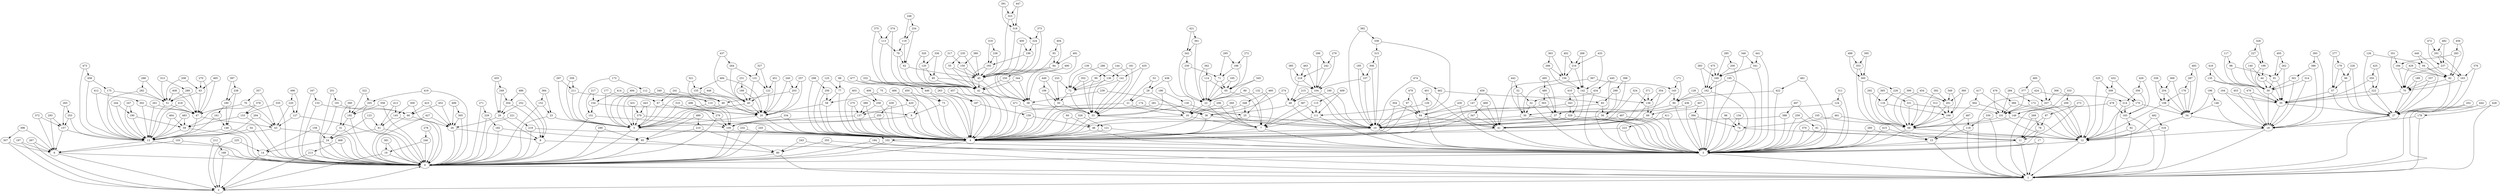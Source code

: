 digraph {
	0 [label=0]
	1 [label=1]
	2 [label=2]
	3 [label=3]
	4 [label=4]
	5 [label=5]
	6 [label=6]
	7 [label=7]
	8 [label=8]
	9 [label=9]
	10 [label=10]
	11 [label=11]
	12 [label=12]
	13 [label=13]
	14 [label=14]
	15 [label=15]
	16 [label=16]
	17 [label=17]
	18 [label=18]
	19 [label=19]
	20 [label=20]
	21 [label=21]
	22 [label=22]
	23 [label=23]
	24 [label=24]
	25 [label=25]
	26 [label=26]
	27 [label=27]
	28 [label=28]
	29 [label=29]
	30 [label=30]
	31 [label=31]
	32 [label=32]
	33 [label=33]
	34 [label=34]
	35 [label=35]
	36 [label=36]
	37 [label=37]
	38 [label=38]
	39 [label=39]
	40 [label=40]
	41 [label=41]
	42 [label=42]
	43 [label=43]
	44 [label=44]
	45 [label=45]
	46 [label=46]
	47 [label=47]
	48 [label=48]
	49 [label=49]
	50 [label=50]
	51 [label=51]
	52 [label=52]
	53 [label=53]
	54 [label=54]
	55 [label=55]
	56 [label=56]
	57 [label=57]
	58 [label=58]
	59 [label=59]
	60 [label=60]
	61 [label=61]
	62 [label=62]
	63 [label=63]
	64 [label=64]
	65 [label=65]
	66 [label=66]
	67 [label=67]
	68 [label=68]
	69 [label=69]
	70 [label=70]
	71 [label=71]
	72 [label=72]
	73 [label=73]
	74 [label=74]
	75 [label=75]
	76 [label=76]
	77 [label=77]
	78 [label=78]
	79 [label=79]
	80 [label=80]
	81 [label=81]
	82 [label=82]
	83 [label=83]
	84 [label=84]
	85 [label=85]
	86 [label=86]
	87 [label=87]
	88 [label=88]
	89 [label=89]
	90 [label=90]
	91 [label=91]
	92 [label=92]
	93 [label=93]
	94 [label=94]
	95 [label=95]
	96 [label=96]
	97 [label=97]
	98 [label=98]
	99 [label=99]
	100 [label=100]
	101 [label=101]
	102 [label=102]
	103 [label=103]
	104 [label=104]
	105 [label=105]
	106 [label=106]
	107 [label=107]
	108 [label=108]
	109 [label=109]
	110 [label=110]
	111 [label=111]
	112 [label=112]
	113 [label=113]
	114 [label=114]
	115 [label=115]
	116 [label=116]
	117 [label=117]
	118 [label=118]
	119 [label=119]
	120 [label=120]
	121 [label=121]
	122 [label=122]
	123 [label=123]
	124 [label=124]
	125 [label=125]
	126 [label=126]
	127 [label=127]
	128 [label=128]
	129 [label=129]
	130 [label=130]
	131 [label=131]
	132 [label=132]
	133 [label=133]
	134 [label=134]
	135 [label=135]
	136 [label=136]
	137 [label=137]
	138 [label=138]
	139 [label=139]
	140 [label=140]
	141 [label=141]
	142 [label=142]
	143 [label=143]
	144 [label=144]
	145 [label=145]
	146 [label=146]
	147 [label=147]
	148 [label=148]
	149 [label=149]
	150 [label=150]
	151 [label=151]
	152 [label=152]
	153 [label=153]
	154 [label=154]
	155 [label=155]
	156 [label=156]
	157 [label=157]
	158 [label=158]
	159 [label=159]
	160 [label=160]
	161 [label=161]
	162 [label=162]
	163 [label=163]
	164 [label=164]
	165 [label=165]
	166 [label=166]
	167 [label=167]
	168 [label=168]
	169 [label=169]
	170 [label=170]
	171 [label=171]
	172 [label=172]
	173 [label=173]
	174 [label=174]
	175 [label=175]
	176 [label=176]
	177 [label=177]
	178 [label=178]
	179 [label=179]
	180 [label=180]
	181 [label=181]
	182 [label=182]
	183 [label=183]
	184 [label=184]
	185 [label=185]
	186 [label=186]
	187 [label=187]
	188 [label=188]
	189 [label=189]
	190 [label=190]
	191 [label=191]
	192 [label=192]
	193 [label=193]
	194 [label=194]
	195 [label=195]
	196 [label=196]
	197 [label=197]
	198 [label=198]
	199 [label=199]
	200 [label=200]
	201 [label=201]
	202 [label=202]
	203 [label=203]
	204 [label=204]
	205 [label=205]
	206 [label=206]
	207 [label=207]
	208 [label=208]
	209 [label=209]
	210 [label=210]
	211 [label=211]
	212 [label=212]
	213 [label=213]
	214 [label=214]
	215 [label=215]
	216 [label=216]
	217 [label=217]
	218 [label=218]
	219 [label=219]
	220 [label=220]
	221 [label=221]
	222 [label=222]
	223 [label=223]
	224 [label=224]
	225 [label=225]
	226 [label=226]
	227 [label=227]
	228 [label=228]
	229 [label=229]
	230 [label=230]
	231 [label=231]
	232 [label=232]
	233 [label=233]
	234 [label=234]
	235 [label=235]
	236 [label=236]
	237 [label=237]
	238 [label=238]
	239 [label=239]
	240 [label=240]
	241 [label=241]
	242 [label=242]
	243 [label=243]
	244 [label=244]
	245 [label=245]
	246 [label=246]
	247 [label=247]
	248 [label=248]
	249 [label=249]
	250 [label=250]
	251 [label=251]
	252 [label=252]
	253 [label=253]
	254 [label=254]
	255 [label=255]
	256 [label=256]
	257 [label=257]
	258 [label=258]
	259 [label=259]
	260 [label=260]
	261 [label=261]
	262 [label=262]
	263 [label=263]
	264 [label=264]
	265 [label=265]
	266 [label=266]
	267 [label=267]
	268 [label=268]
	269 [label=269]
	270 [label=270]
	271 [label=271]
	272 [label=272]
	273 [label=273]
	274 [label=274]
	275 [label=275]
	276 [label=276]
	277 [label=277]
	278 [label=278]
	279 [label=279]
	280 [label=280]
	281 [label=281]
	282 [label=282]
	283 [label=283]
	284 [label=284]
	285 [label=285]
	286 [label=286]
	287 [label=287]
	288 [label=288]
	289 [label=289]
	290 [label=290]
	291 [label=291]
	292 [label=292]
	293 [label=293]
	294 [label=294]
	295 [label=295]
	296 [label=296]
	297 [label=297]
	298 [label=298]
	299 [label=299]
	300 [label=300]
	301 [label=301]
	302 [label=302]
	303 [label=303]
	304 [label=304]
	305 [label=305]
	306 [label=306]
	307 [label=307]
	308 [label=308]
	309 [label=309]
	310 [label=310]
	311 [label=311]
	312 [label=312]
	313 [label=313]
	314 [label=314]
	315 [label=315]
	316 [label=316]
	317 [label=317]
	318 [label=318]
	319 [label=319]
	320 [label=320]
	321 [label=321]
	322 [label=322]
	323 [label=323]
	324 [label=324]
	325 [label=325]
	326 [label=326]
	327 [label=327]
	328 [label=328]
	329 [label=329]
	330 [label=330]
	331 [label=331]
	332 [label=332]
	333 [label=333]
	334 [label=334]
	335 [label=335]
	336 [label=336]
	337 [label=337]
	338 [label=338]
	339 [label=339]
	340 [label=340]
	341 [label=341]
	342 [label=342]
	343 [label=343]
	344 [label=344]
	345 [label=345]
	346 [label=346]
	347 [label=347]
	348 [label=348]
	349 [label=349]
	350 [label=350]
	351 [label=351]
	352 [label=352]
	353 [label=353]
	354 [label=354]
	355 [label=355]
	356 [label=356]
	357 [label=357]
	358 [label=358]
	359 [label=359]
	360 [label=360]
	361 [label=361]
	362 [label=362]
	363 [label=363]
	364 [label=364]
	365 [label=365]
	366 [label=366]
	367 [label=367]
	368 [label=368]
	369 [label=369]
	370 [label=370]
	371 [label=371]
	372 [label=372]
	373 [label=373]
	374 [label=374]
	375 [label=375]
	376 [label=376]
	377 [label=377]
	378 [label=378]
	379 [label=379]
	380 [label=380]
	381 [label=381]
	382 [label=382]
	383 [label=383]
	384 [label=384]
	385 [label=385]
	386 [label=386]
	387 [label=387]
	388 [label=388]
	389 [label=389]
	390 [label=390]
	391 [label=391]
	392 [label=392]
	393 [label=393]
	394 [label=394]
	395 [label=395]
	396 [label=396]
	397 [label=397]
	398 [label=398]
	399 [label=399]
	400 [label=400]
	401 [label=401]
	402 [label=402]
	403 [label=403]
	404 [label=404]
	405 [label=405]
	406 [label=406]
	407 [label=407]
	408 [label=408]
	409 [label=409]
	410 [label=410]
	411 [label=411]
	412 [label=412]
	413 [label=413]
	414 [label=414]
	415 [label=415]
	416 [label=416]
	417 [label=417]
	418 [label=418]
	419 [label=419]
	420 [label=420]
	421 [label=421]
	422 [label=422]
	423 [label=423]
	424 [label=424]
	425 [label=425]
	426 [label=426]
	427 [label=427]
	428 [label=428]
	429 [label=429]
	430 [label=430]
	431 [label=431]
	432 [label=432]
	433 [label=433]
	434 [label=434]
	435 [label=435]
	436 [label=436]
	437 [label=437]
	438 [label=438]
	439 [label=439]
	440 [label=440]
	441 [label=441]
	442 [label=442]
	443 [label=443]
	444 [label=444]
	445 [label=445]
	446 [label=446]
	447 [label=447]
	448 [label=448]
	449 [label=449]
	450 [label=450]
	451 [label=451]
	452 [label=452]
	453 [label=453]
	454 [label=454]
	455 [label=455]
	456 [label=456]
	457 [label=457]
	458 [label=458]
	459 [label=459]
	460 [label=460]
	461 [label=461]
	462 [label=462]
	463 [label=463]
	464 [label=464]
	465 [label=465]
	466 [label=466]
	467 [label=467]
	468 [label=468]
	469 [label=469]
	470 [label=470]
	471 [label=471]
	472 [label=472]
	473 [label=473]
	474 [label=474]
	475 [label=475]
	476 [label=476]
	477 [label=477]
	478 [label=478]
	479 [label=479]
	480 [label=480]
	481 [label=481]
	482 [label=482]
	483 [label=483]
	484 [label=484]
	485 [label=485]
	486 [label=486]
	487 [label=487]
	488 [label=488]
	489 [label=489]
	490 [label=490]
	491 [label=491]
	492 [label=492]
	493 [label=493]
	494 [label=494]
	495 [label=495]
	496 [label=496]
	497 [label=497]
	498 [label=498]
	499 [label=499]
	0 -> 1
	1 -> 2
	2 -> 0
	3 -> 0
	3 -> 1
	4 -> 3
	4 -> 0
	5 -> 4
	5 -> 0
	6 -> 2
	6 -> 0
	7 -> 4
	7 -> 3
	8 -> 3
	8 -> 0
	9 -> 5
	9 -> 4
	10 -> 4
	10 -> 3
	11 -> 3
	11 -> 1
	12 -> 3
	12 -> 1
	13 -> 6
	13 -> 0
	14 -> 2
	14 -> 0
	15 -> 3
	15 -> 1
	16 -> 7
	16 -> 4
	17 -> 3
	17 -> 1
	18 -> 12
	18 -> 1
	19 -> 2
	19 -> 0
	20 -> 5
	20 -> 4
	21 -> 16
	21 -> 4
	22 -> 16
	22 -> 7
	23 -> 5
	23 -> 0
	24 -> 14
	24 -> 0
	25 -> 10
	25 -> 4
	26 -> 8
	26 -> 0
	27 -> 18
	27 -> 1
	28 -> 21
	28 -> 16
	29 -> 26
	29 -> 8
	30 -> 10
	30 -> 3
	31 -> 24
	31 -> 0
	32 -> 30
	32 -> 3
	33 -> 10
	33 -> 4
	34 -> 18
	34 -> 12
	35 -> 27
	35 -> 18
	36 -> 10
	36 -> 4
	37 -> 10
	37 -> 3
	38 -> 36
	38 -> 4
	39 -> 35
	39 -> 18
	40 -> 20
	40 -> 5
	41 -> 4
	41 -> 3
	42 -> 38
	42 -> 4
	43 -> 13
	43 -> 0
	44 -> 39
	44 -> 35
	45 -> 42
	45 -> 38
	46 -> 4
	46 -> 3
	47 -> 43
	47 -> 13
	48 -> 36
	48 -> 10
	49 -> 20
	49 -> 5
	50 -> 33
	50 -> 4
	51 -> 47
	51 -> 13
	52 -> 32
	52 -> 30
	53 -> 28
	53 -> 21
	54 -> 13
	54 -> 0
	55 -> 45
	55 -> 42
	56 -> 10
	56 -> 3
	57 -> 35
	57 -> 27
	58 -> 20
	58 -> 4
	59 -> 13
	59 -> 0
	60 -> 46
	60 -> 4
	61 -> 24
	61 -> 0
	62 -> 45
	62 -> 42
	63 -> 51
	63 -> 47
	64 -> 41
	64 -> 4
	65 -> 22
	65 -> 7
	66 -> 26
	66 -> 0
	67 -> 20
	67 -> 5
	68 -> 12
	68 -> 3
	69 -> 41
	69 -> 3
	70 -> 35
	70 -> 27
	71 -> 65
	71 -> 22
	72 -> 50
	72 -> 33
	73 -> 9
	73 -> 4
	74 -> 11
	74 -> 3
	75 -> 58
	75 -> 4
	76 -> 47
	76 -> 43
	77 -> 58
	77 -> 4
	78 -> 11
	78 -> 3
	79 -> 62
	79 -> 42
	80 -> 0
	80 -> 1
	81 -> 12
	81 -> 3
	82 -> 70
	82 -> 27
	83 -> 56
	83 -> 10
	84 -> 45
	84 -> 38
	85 -> 42
	85 -> 38
	86 -> 74
	86 -> 3
	87 -> 78
	87 -> 11
	88 -> 77
	88 -> 4
	89 -> 22
	89 -> 7
	90 -> 30
	90 -> 3
	91 -> 39
	91 -> 35
	92 -> 12
	92 -> 1
	93 -> 84
	93 -> 38
	94 -> 82
	94 -> 27
	95 -> 80
	95 -> 0
	96 -> 57
	96 -> 27
	97 -> 64
	97 -> 4
	98 -> 91
	98 -> 39
	99 -> 72
	99 -> 33
	100 -> 68
	100 -> 12
	101 -> 68
	101 -> 12
	102 -> 3
	102 -> 0
	103 -> 6
	103 -> 0
	104 -> 48
	104 -> 10
	105 -> 68
	105 -> 3
	106 -> 50
	106 -> 33
	107 -> 104
	107 -> 10
	108 -> 34
	108 -> 12
	109 -> 4
	109 -> 0
	110 -> 9
	110 -> 5
	111 -> 7
	111 -> 3
	112 -> 110
	112 -> 5
	113 -> 79
	113 -> 42
	114 -> 65
	114 -> 22
	115 -> 111
	115 -> 7
	116 -> 100
	116 -> 68
	117 -> 98
	117 -> 39
	118 -> 15
	118 -> 1
	119 -> 79
	119 -> 62
	120 -> 85
	120 -> 42
	121 -> 4
	121 -> 3
	122 -> 40
	122 -> 20
	123 -> 61
	123 -> 24
	124 -> 69
	124 -> 3
	125 -> 77
	125 -> 4
	126 -> 94
	126 -> 27
	127 -> 43
	127 -> 0
	128 -> 90
	128 -> 3
	129 -> 111
	129 -> 3
	130 -> 33
	130 -> 10
	131 -> 122
	131 -> 40
	132 -> 22
	132 -> 7
	133 -> 66
	133 -> 0
	134 -> 74
	134 -> 3
	135 -> 39
	135 -> 35
	136 -> 72
	136 -> 33
	137 -> 109
	137 -> 4
	138 -> 69
	138 -> 41
	139 -> 136
	139 -> 72
	140 -> 44
	140 -> 39
	141 -> 72
	141 -> 33
	142 -> 138
	142 -> 41
	143 -> 90
	143 -> 30
	144 -> 99
	144 -> 33
	145 -> 61
	145 -> 0
	146 -> 34
	146 -> 18
	147 -> 64
	147 -> 41
	148 -> 13
	148 -> 0
	149 -> 68
	149 -> 12
	150 -> 45
	150 -> 42
	151 -> 109
	151 -> 0
	152 -> 23
	152 -> 0
	153 -> 59
	153 -> 0
	154 -> 151
	154 -> 109
	155 -> 49
	155 -> 20
	156 -> 142
	156 -> 41
	157 -> 13
	157 -> 6
	158 -> 24
	158 -> 14
	159 -> 46
	159 -> 4
	160 -> 48
	160 -> 10
	161 -> 148
	161 -> 13
	162 -> 90
	162 -> 3
	163 -> 70
	163 -> 27
	164 -> 35
	164 -> 18
	165 -> 65
	165 -> 22
	166 -> 40
	166 -> 20
	167 -> 133
	167 -> 0
	168 -> 2
	168 -> 0
	169 -> 162
	169 -> 3
	170 -> 34
	170 -> 12
	171 -> 143
	171 -> 90
	172 -> 101
	172 -> 12
	173 -> 112
	173 -> 5
	174 -> 36
	174 -> 4
	175 -> 51
	175 -> 13
	176 -> 108
	176 -> 34
	177 -> 67
	177 -> 5
	178 -> 18
	178 -> 1
	179 -> 96
	179 -> 57
	180 -> 161
	180 -> 148
	181 -> 136
	181 -> 33
	182 -> 95
	182 -> 0
	183 -> 92
	183 -> 1
	184 -> 82
	184 -> 70
	185 -> 107
	185 -> 10
	186 -> 130
	186 -> 33
	187 -> 159
	187 -> 4
	188 -> 71
	188 -> 65
	189 -> 70
	189 -> 27
	190 -> 59
	190 -> 13
	191 -> 66
	191 -> 0
	192 -> 31
	192 -> 0
	193 -> 45
	193 -> 42
	194 -> 3
	194 -> 0
	195 -> 162
	195 -> 3
	196 -> 146
	196 -> 34
	197 -> 6
	197 -> 2
	198 -> 44
	198 -> 39
	199 -> 193
	199 -> 45
	200 -> 169
	200 -> 3
	201 -> 100
	201 -> 68
	202 -> 27
	202 -> 1
	203 -> 49
	203 -> 20
	204 -> 29
	204 -> 8
	205 -> 192
	205 -> 0
	206 -> 16
	206 -> 7
	207 -> 101
	207 -> 12
	208 -> 63
	208 -> 51
	209 -> 149
	209 -> 12
	210 -> 95
	210 -> 80
	211 -> 49
	211 -> 5
	212 -> 168
	212 -> 2
	213 -> 2
	213 -> 0
	214 -> 183
	214 -> 1
	215 -> 48
	215 -> 10
	216 -> 156
	216 -> 142
	217 -> 154
	217 -> 151
	218 -> 104
	218 -> 48
	219 -> 102
	219 -> 0
	220 -> 127
	220 -> 43
	221 -> 219
	221 -> 0
	222 -> 35
	222 -> 27
	223 -> 102
	223 -> 3
	224 -> 199
	224 -> 45
	225 -> 14
	225 -> 2
	226 -> 96
	226 -> 27
	227 -> 198
	227 -> 39
	228 -> 116
	228 -> 68
	229 -> 182
	229 -> 0
	230 -> 71
	230 -> 22
	231 -> 166
	231 -> 40
	232 -> 4
	232 -> 0
	233 -> 72
	233 -> 50
	234 -> 119
	234 -> 62
	235 -> 55
	235 -> 45
	236 -> 193
	236 -> 45
	237 -> 163
	237 -> 70
	238 -> 180
	238 -> 148
	239 -> 38
	239 -> 36
	240 -> 203
	240 -> 20
	241 -> 67
	241 -> 20
	242 -> 218
	242 -> 104
	243 -> 80
	243 -> 1
	244 -> 190
	244 -> 13
	245 -> 4
	245 -> 0
	246 -> 19
	246 -> 0
	247 -> 190
	247 -> 13
	248 -> 234
	248 -> 119
	249 -> 204
	249 -> 29
	250 -> 42
	250 -> 38
	251 -> 191
	251 -> 0
	252 -> 29
	252 -> 8
	253 -> 157
	253 -> 13
	254 -> 108
	254 -> 34
	255 -> 109
	255 -> 4
	256 -> 58
	256 -> 4
	257 -> 203
	257 -> 20
	258 -> 137
	258 -> 4
	259 -> 81
	259 -> 3
	260 -> 16
	260 -> 7
	261 -> 47
	261 -> 13
	262 -> 91
	262 -> 35
	263 -> 187
	263 -> 4
	264 -> 131
	264 -> 40
	265 -> 253
	265 -> 157
	266 -> 156
	266 -> 142
	267 -> 6
	267 -> 2
	268 -> 216
	268 -> 142
	269 -> 78
	269 -> 11
	270 -> 63
	270 -> 47
	271 -> 229
	271 -> 0
	272 -> 188
	272 -> 65
	273 -> 87
	273 -> 11
	274 -> 48
	274 -> 36
	275 -> 137
	275 -> 4
	276 -> 109
	276 -> 0
	277 -> 179
	277 -> 57
	278 -> 246
	278 -> 0
	279 -> 242
	279 -> 104
	280 -> 15
	280 -> 3
	281 -> 25
	281 -> 4
	282 -> 51
	282 -> 13
	283 -> 184
	283 -> 82
	284 -> 172
	284 -> 101
	285 -> 200
	285 -> 169
	286 -> 141
	286 -> 72
	287 -> 176
	287 -> 34
	288 -> 282
	288 -> 51
	289 -> 51
	289 -> 47
	290 -> 95
	290 -> 0
	291 -> 237
	291 -> 163
	292 -> 116
	292 -> 68
	293 -> 157
	293 -> 6
	294 -> 43
	294 -> 13
	295 -> 188
	295 -> 71
	296 -> 242
	296 -> 104
	297 -> 211
	297 -> 5
	298 -> 256
	298 -> 4
	299 -> 83
	299 -> 56
	300 -> 228
	300 -> 68
	301 -> 39
	301 -> 18
	302 -> 47
	302 -> 13
	303 -> 37
	303 -> 10
	304 -> 64
	304 -> 4
	305 -> 26
	305 -> 0
	306 -> 107
	306 -> 10
	307 -> 6
	307 -> 2
	308 -> 170
	308 -> 12
	309 -> 145
	309 -> 0
	310 -> 20
	310 -> 5
	311 -> 124
	311 -> 3
	312 -> 100
	312 -> 68
	313 -> 289
	313 -> 51
	314 -> 39
	314 -> 18
	315 -> 306
	315 -> 10
	316 -> 12
	316 -> 1
	317 -> 150
	317 -> 42
	318 -> 224
	318 -> 45
	319 -> 236
	319 -> 193
	320 -> 120
	320 -> 42
	321 -> 155
	321 -> 49
	322 -> 205
	322 -> 192
	323 -> 318
	323 -> 45
	324 -> 138
	324 -> 41
	325 -> 308
	325 -> 12
	326 -> 121
	326 -> 4
	327 -> 131
	327 -> 122
	328 -> 227
	328 -> 198
	329 -> 10
	329 -> 3
	330 -> 118
	330 -> 1
	331 -> 101
	331 -> 68
	332 -> 42
	332 -> 4
	333 -> 209
	333 -> 149
	334 -> 109
	334 -> 4
	335 -> 153
	335 -> 0
	336 -> 120
	336 -> 85
	337 -> 70
	337 -> 27
	338 -> 315
	338 -> 10
	339 -> 254
	339 -> 108
	340 -> 49
	340 -> 5
	341 -> 169
	341 -> 3
	342 -> 230
	342 -> 22
	343 -> 329
	343 -> 10
	344 -> 42
	344 -> 38
	345 -> 65
	345 -> 22
	346 -> 341
	346 -> 169
	347 -> 41
	347 -> 4
	348 -> 25
	348 -> 4
	349 -> 201
	349 -> 100
	350 -> 222
	350 -> 35
	351 -> 184
	351 -> 70
	352 -> 72
	352 -> 33
	353 -> 300
	353 -> 68
	354 -> 138
	354 -> 69
	355 -> 80
	355 -> 1
	356 -> 214
	356 -> 183
	357 -> 76
	357 -> 43
	358 -> 192
	358 -> 0
	359 -> 211
	359 -> 5
	360 -> 201
	360 -> 100
	361 -> 342
	361 -> 22
	362 -> 114
	362 -> 22
	363 -> 266
	363 -> 156
	364 -> 149
	364 -> 68
	365 -> 331
	365 -> 68
	366 -> 101
	366 -> 12
	367 -> 143
	367 -> 30
	368 -> 207
	368 -> 12
	369 -> 254
	369 -> 34
	370 -> 11
	370 -> 3
	371 -> 138
	371 -> 41
	372 -> 157
	372 -> 6
	373 -> 224
	373 -> 45
	374 -> 113
	374 -> 42
	375 -> 113
	375 -> 42
	376 -> 163
	376 -> 27
	377 -> 207
	377 -> 101
	378 -> 153
	378 -> 59
	379 -> 5
	379 -> 4
	380 -> 150
	380 -> 45
	381 -> 19
	381 -> 0
	382 -> 338
	382 -> 10
	383 -> 169
	383 -> 162
	384 -> 152
	384 -> 23
	385 -> 218
	385 -> 104
	386 -> 301
	386 -> 18
	387 -> 111
	387 -> 7
	388 -> 46
	388 -> 3
	389 -> 137
	389 -> 4
	390 -> 192
	390 -> 31
	391 -> 323
	391 -> 318
	392 -> 201
	392 -> 68
	393 -> 386
	393 -> 18
	394 -> 74
	394 -> 3
	395 -> 353
	395 -> 300
	396 -> 307
	396 -> 6
	397 -> 238
	397 -> 180
	398 -> 299
	398 -> 56
	399 -> 201
	399 -> 68
	400 -> 199
	400 -> 45
	401 -> 129
	401 -> 3
	402 -> 216
	402 -> 156
	403 -> 258
	403 -> 4
	404 -> 93
	404 -> 84
	405 -> 262
	405 -> 91
	406 -> 258
	406 -> 4
	407 -> 394
	407 -> 3
	408 -> 51
	408 -> 47
	409 -> 115
	409 -> 111
	410 -> 343
	410 -> 329
	411 -> 223
	411 -> 3
	412 -> 302
	412 -> 13
	413 -> 145
	413 -> 61
	414 -> 154
	414 -> 109
	415 -> 15
	415 -> 3
	416 -> 135
	416 -> 39
	417 -> 364
	417 -> 149
	418 -> 47
	418 -> 13
	419 -> 205
	419 -> 0
	420 -> 137
	420 -> 4
	421 -> 361
	421 -> 342
	422 -> 90
	422 -> 3
	423 -> 66
	423 -> 26
	424 -> 214
	424 -> 1
	425 -> 350
	425 -> 222
	426 -> 356
	426 -> 183
	427 -> 26
	427 -> 0
	428 -> 178
	428 -> 1
	429 -> 82
	429 -> 70
	430 -> 64
	430 -> 41
	431 -> 379
	431 -> 5
	432 -> 308
	432 -> 170
	433 -> 216
	433 -> 142
	434 -> 32
	434 -> 3
	435 -> 141
	435 -> 33
	436 -> 37
	436 -> 3
	437 -> 264
	437 -> 40
	438 -> 28
	438 -> 16
	439 -> 255
	439 -> 4
	440 -> 94
	440 -> 82
	441 -> 341
	441 -> 3
	442 -> 52
	442 -> 30
	443 -> 379
	443 -> 5
	444 -> 27
	444 -> 1
	445 -> 434
	445 -> 3
	446 -> 73
	446 -> 4
	447 -> 323
	447 -> 318
	448 -> 40
	448 -> 5
	449 -> 106
	449 -> 50
	450 -> 73
	450 -> 9
	451 -> 122
	451 -> 20
	452 -> 66
	452 -> 26
	453 -> 35
	453 -> 18
	454 -> 201
	454 -> 68
	455 -> 249
	455 -> 29
	456 -> 283
	456 -> 82
	457 -> 187
	457 -> 4
	458 -> 175
	458 -> 13
	459 -> 147
	459 -> 41
	460 -> 348
	460 -> 25
	461 -> 74
	461 -> 11
	462 -> 83
	462 -> 10
	463 -> 218
	463 -> 104
	464 -> 59
	464 -> 13
	465 -> 63
	465 -> 47
	466 -> 420
	466 -> 4
	467 -> 10
	467 -> 3
	468 -> 213
	468 -> 0
	469 -> 347
	469 -> 41
	470 -> 35
	470 -> 18
	471 -> 33
	471 -> 4
	472 -> 291
	472 -> 237
	473 -> 458
	473 -> 13
	474 -> 462
	474 -> 10
	475 -> 169
	475 -> 162
	476 -> 366
	476 -> 101
	477 -> 446
	477 -> 4
	478 -> 183
	478 -> 1
	479 -> 97
	479 -> 64
	480 -> 303
	480 -> 37
	481 -> 422
	481 -> 3
	482 -> 291
	482 -> 237
	483 -> 59
	483 -> 13
	484 -> 155
	484 -> 20
	485 -> 377
	485 -> 207
	486 -> 204
	486 -> 8
	487 -> 118
	487 -> 15
	488 -> 353
	488 -> 300
	489 -> 210
	489 -> 95
	490 -> 250
	490 -> 38
	491 -> 84
	491 -> 38
	492 -> 316
	492 -> 12
	493 -> 287
	493 -> 34
	494 -> 110
	494 -> 5
	495 -> 480
	495 -> 37
	496 -> 220
	496 -> 127
	497 -> 388
	497 -> 3
	498 -> 276
	498 -> 109
	499 -> 305
	499 -> 26
}